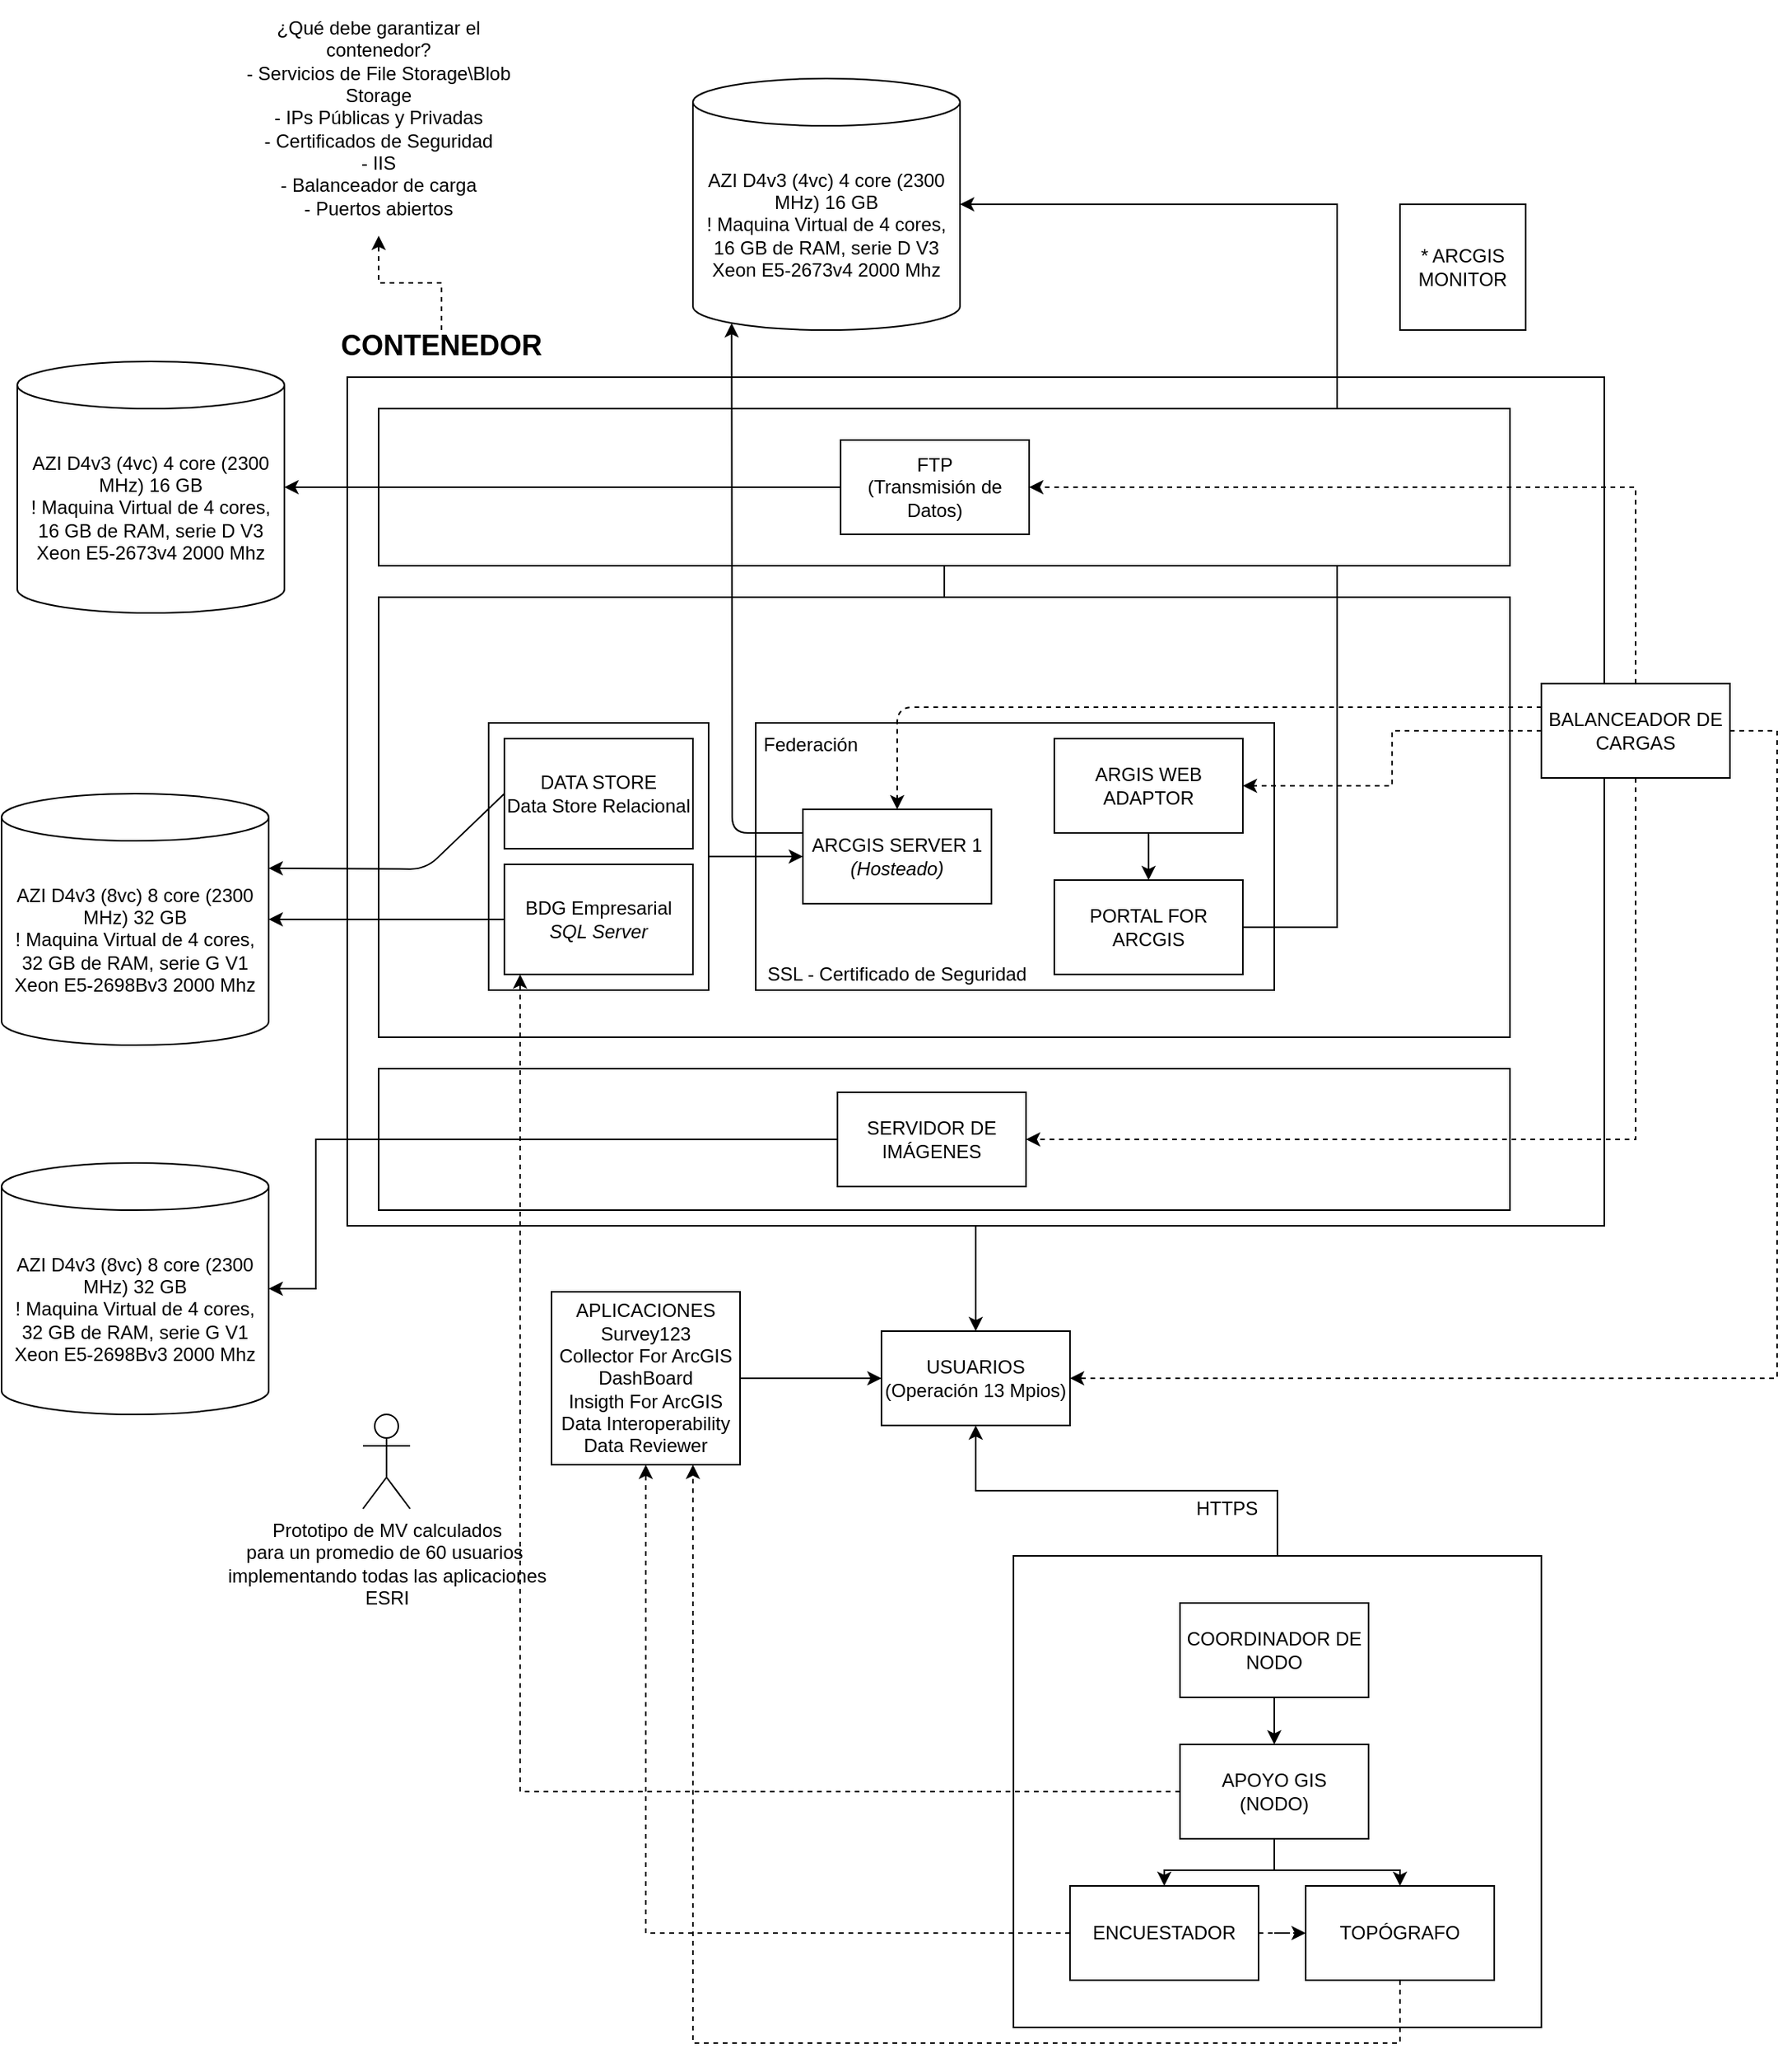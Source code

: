 <mxfile version="13.7.7" type="github">
  <diagram id="OT2ylGGXjy-A4Y0dgs6g" name="Page-1">
    <mxGraphModel dx="3174" dy="2626" grid="1" gridSize="10" guides="1" tooltips="1" connect="1" arrows="1" fold="1" page="1" pageScale="1" pageWidth="827" pageHeight="1169" math="0" shadow="0">
      <root>
        <mxCell id="0" />
        <mxCell id="1" parent="0" />
        <mxCell id="fKhNpdI1kTvp1TnhJyk3-64" style="edgeStyle=orthogonalEdgeStyle;rounded=0;orthogonalLoop=1;jettySize=auto;html=1;entryX=0.5;entryY=1;entryDx=0;entryDy=0;" edge="1" parent="1" source="fKhNpdI1kTvp1TnhJyk3-61" target="fKhNpdI1kTvp1TnhJyk3-26">
          <mxGeometry relative="1" as="geometry" />
        </mxCell>
        <mxCell id="fKhNpdI1kTvp1TnhJyk3-61" value="" style="rounded=0;whiteSpace=wrap;html=1;" vertex="1" parent="1">
          <mxGeometry x="414" y="790" width="336" height="300" as="geometry" />
        </mxCell>
        <mxCell id="fKhNpdI1kTvp1TnhJyk3-52" value="" style="whiteSpace=wrap;html=1;aspect=fixed;" vertex="1" parent="1">
          <mxGeometry x="660" y="-70" width="80" height="80" as="geometry" />
        </mxCell>
        <mxCell id="fKhNpdI1kTvp1TnhJyk3-39" style="edgeStyle=orthogonalEdgeStyle;rounded=0;orthogonalLoop=1;jettySize=auto;html=1;entryX=0.5;entryY=0;entryDx=0;entryDy=0;" edge="1" parent="1" source="fKhNpdI1kTvp1TnhJyk3-37" target="fKhNpdI1kTvp1TnhJyk3-26">
          <mxGeometry relative="1" as="geometry" />
        </mxCell>
        <mxCell id="fKhNpdI1kTvp1TnhJyk3-37" value="" style="rounded=0;whiteSpace=wrap;html=1;" vertex="1" parent="1">
          <mxGeometry x="-10" y="40" width="800" height="540" as="geometry" />
        </mxCell>
        <mxCell id="fKhNpdI1kTvp1TnhJyk3-1" value="" style="rounded=0;whiteSpace=wrap;html=1;" vertex="1" parent="1">
          <mxGeometry x="10" y="180" width="720" height="280" as="geometry" />
        </mxCell>
        <mxCell id="fKhNpdI1kTvp1TnhJyk3-17" value="" style="rounded=0;whiteSpace=wrap;html=1;" vertex="1" parent="1">
          <mxGeometry x="250" y="260" width="330" height="170" as="geometry" />
        </mxCell>
        <mxCell id="fKhNpdI1kTvp1TnhJyk3-13" style="edgeStyle=orthogonalEdgeStyle;rounded=0;orthogonalLoop=1;jettySize=auto;html=1;entryX=0;entryY=0.5;entryDx=0;entryDy=0;" edge="1" parent="1" source="fKhNpdI1kTvp1TnhJyk3-12" target="fKhNpdI1kTvp1TnhJyk3-4">
          <mxGeometry relative="1" as="geometry" />
        </mxCell>
        <mxCell id="fKhNpdI1kTvp1TnhJyk3-12" value="" style="rounded=0;whiteSpace=wrap;html=1;" vertex="1" parent="1">
          <mxGeometry x="80" y="260" width="140" height="170" as="geometry" />
        </mxCell>
        <mxCell id="fKhNpdI1kTvp1TnhJyk3-20" style="edgeStyle=orthogonalEdgeStyle;rounded=0;orthogonalLoop=1;jettySize=auto;html=1;entryX=1;entryY=0.5;entryDx=0;entryDy=0;dashed=1;" edge="1" parent="1" source="fKhNpdI1kTvp1TnhJyk3-2" target="fKhNpdI1kTvp1TnhJyk3-16">
          <mxGeometry relative="1" as="geometry" />
        </mxCell>
        <mxCell id="fKhNpdI1kTvp1TnhJyk3-73" style="edgeStyle=orthogonalEdgeStyle;rounded=0;orthogonalLoop=1;jettySize=auto;html=1;entryX=1;entryY=0.5;entryDx=0;entryDy=0;dashed=1;" edge="1" parent="1" source="fKhNpdI1kTvp1TnhJyk3-2" target="fKhNpdI1kTvp1TnhJyk3-26">
          <mxGeometry relative="1" as="geometry">
            <Array as="points">
              <mxPoint x="900" y="265" />
              <mxPoint x="900" y="677" />
            </Array>
          </mxGeometry>
        </mxCell>
        <mxCell id="fKhNpdI1kTvp1TnhJyk3-2" value="BALANCEADOR DE&lt;br&gt;CARGAS" style="rounded=0;whiteSpace=wrap;html=1;" vertex="1" parent="1">
          <mxGeometry x="750" y="235" width="120" height="60" as="geometry" />
        </mxCell>
        <mxCell id="fKhNpdI1kTvp1TnhJyk3-49" style="edgeStyle=orthogonalEdgeStyle;rounded=0;orthogonalLoop=1;jettySize=auto;html=1;entryX=1;entryY=0.5;entryDx=0;entryDy=0;entryPerimeter=0;" edge="1" parent="1" source="fKhNpdI1kTvp1TnhJyk3-3" target="fKhNpdI1kTvp1TnhJyk3-46">
          <mxGeometry relative="1" as="geometry">
            <Array as="points">
              <mxPoint x="620" y="390" />
              <mxPoint x="620" y="-70" />
            </Array>
          </mxGeometry>
        </mxCell>
        <mxCell id="fKhNpdI1kTvp1TnhJyk3-3" value="PORTAL FOR ARCGIS" style="rounded=0;whiteSpace=wrap;html=1;" vertex="1" parent="1">
          <mxGeometry x="440" y="360" width="120" height="60" as="geometry" />
        </mxCell>
        <mxCell id="fKhNpdI1kTvp1TnhJyk3-4" value="ARCGIS SERVER 1&lt;br&gt;&lt;i&gt;(Hosteado)&lt;/i&gt;" style="rounded=0;whiteSpace=wrap;html=1;" vertex="1" parent="1">
          <mxGeometry x="280" y="315" width="120" height="60" as="geometry" />
        </mxCell>
        <mxCell id="fKhNpdI1kTvp1TnhJyk3-5" value="DATA STORE&lt;br&gt;Data Store Relacional" style="rounded=0;whiteSpace=wrap;html=1;" vertex="1" parent="1">
          <mxGeometry x="90" y="270" width="120" height="70" as="geometry" />
        </mxCell>
        <mxCell id="fKhNpdI1kTvp1TnhJyk3-11" value="BDG Empresarial&lt;br&gt;&lt;i&gt;SQL Server&lt;/i&gt;" style="rounded=0;whiteSpace=wrap;html=1;" vertex="1" parent="1">
          <mxGeometry x="90" y="350" width="120" height="70" as="geometry" />
        </mxCell>
        <mxCell id="fKhNpdI1kTvp1TnhJyk3-16" value="ARGIS WEB&lt;br&gt;ADAPTOR" style="rounded=0;whiteSpace=wrap;html=1;" vertex="1" parent="1">
          <mxGeometry x="440" y="270" width="120" height="60" as="geometry" />
        </mxCell>
        <mxCell id="fKhNpdI1kTvp1TnhJyk3-18" value="Federación" style="text;html=1;strokeColor=none;fillColor=none;align=center;verticalAlign=middle;whiteSpace=wrap;rounded=0;" vertex="1" parent="1">
          <mxGeometry x="265" y="264" width="40" height="20" as="geometry" />
        </mxCell>
        <mxCell id="fKhNpdI1kTvp1TnhJyk3-19" value="" style="endArrow=classic;html=1;exitX=0.5;exitY=1;exitDx=0;exitDy=0;entryX=0.5;entryY=0;entryDx=0;entryDy=0;" edge="1" parent="1" source="fKhNpdI1kTvp1TnhJyk3-16" target="fKhNpdI1kTvp1TnhJyk3-3">
          <mxGeometry width="50" height="50" relative="1" as="geometry">
            <mxPoint x="640" y="360" as="sourcePoint" />
            <mxPoint x="690" y="310" as="targetPoint" />
          </mxGeometry>
        </mxCell>
        <mxCell id="fKhNpdI1kTvp1TnhJyk3-22" value="" style="rounded=0;whiteSpace=wrap;html=1;" vertex="1" parent="1">
          <mxGeometry x="10" y="60" width="720" height="100" as="geometry" />
        </mxCell>
        <mxCell id="fKhNpdI1kTvp1TnhJyk3-45" style="edgeStyle=orthogonalEdgeStyle;rounded=0;orthogonalLoop=1;jettySize=auto;html=1;entryX=1;entryY=0.5;entryDx=0;entryDy=0;entryPerimeter=0;" edge="1" parent="1" source="fKhNpdI1kTvp1TnhJyk3-23" target="fKhNpdI1kTvp1TnhJyk3-44">
          <mxGeometry relative="1" as="geometry" />
        </mxCell>
        <mxCell id="fKhNpdI1kTvp1TnhJyk3-23" value="FTP&lt;br&gt;(Transmisión de Datos)" style="rounded=0;whiteSpace=wrap;html=1;" vertex="1" parent="1">
          <mxGeometry x="304" y="80" width="120" height="60" as="geometry" />
        </mxCell>
        <mxCell id="fKhNpdI1kTvp1TnhJyk3-24" value="SSL - Certificado de Seguridad" style="text;html=1;strokeColor=none;fillColor=none;align=center;verticalAlign=middle;whiteSpace=wrap;rounded=0;" vertex="1" parent="1">
          <mxGeometry x="256" y="410" width="168" height="20" as="geometry" />
        </mxCell>
        <mxCell id="fKhNpdI1kTvp1TnhJyk3-25" value="" style="endArrow=none;html=1;entryX=0.5;entryY=1;entryDx=0;entryDy=0;" edge="1" parent="1" target="fKhNpdI1kTvp1TnhJyk3-22">
          <mxGeometry width="50" height="50" relative="1" as="geometry">
            <mxPoint x="370" y="180" as="sourcePoint" />
            <mxPoint x="490" y="530" as="targetPoint" />
          </mxGeometry>
        </mxCell>
        <mxCell id="fKhNpdI1kTvp1TnhJyk3-26" value="USUARIOS&lt;br&gt;(Operación 13 Mpios)" style="rounded=0;whiteSpace=wrap;html=1;" vertex="1" parent="1">
          <mxGeometry x="330" y="647" width="120" height="60" as="geometry" />
        </mxCell>
        <mxCell id="fKhNpdI1kTvp1TnhJyk3-28" value="HTTPS" style="text;html=1;strokeColor=none;fillColor=none;align=center;verticalAlign=middle;whiteSpace=wrap;rounded=0;" vertex="1" parent="1">
          <mxGeometry x="530" y="750" width="40" height="20" as="geometry" />
        </mxCell>
        <mxCell id="fKhNpdI1kTvp1TnhJyk3-30" style="edgeStyle=orthogonalEdgeStyle;rounded=0;orthogonalLoop=1;jettySize=auto;html=1;entryX=0;entryY=0.5;entryDx=0;entryDy=0;" edge="1" parent="1" source="fKhNpdI1kTvp1TnhJyk3-29" target="fKhNpdI1kTvp1TnhJyk3-26">
          <mxGeometry relative="1" as="geometry" />
        </mxCell>
        <mxCell id="fKhNpdI1kTvp1TnhJyk3-29" value="APLICACIONES&lt;br&gt;Survey123&lt;br&gt;Collector For ArcGIS&lt;br&gt;DashBoard&lt;br&gt;Insigth For ArcGIS&lt;br&gt;Data Interoperability&lt;br&gt;Data Reviewer" style="rounded=0;whiteSpace=wrap;html=1;" vertex="1" parent="1">
          <mxGeometry x="120" y="622" width="120" height="110" as="geometry" />
        </mxCell>
        <mxCell id="fKhNpdI1kTvp1TnhJyk3-31" value="" style="endArrow=classic;html=1;exitX=0;exitY=0.25;exitDx=0;exitDy=0;entryX=0.5;entryY=0;entryDx=0;entryDy=0;dashed=1;" edge="1" parent="1" source="fKhNpdI1kTvp1TnhJyk3-2" target="fKhNpdI1kTvp1TnhJyk3-4">
          <mxGeometry width="50" height="50" relative="1" as="geometry">
            <mxPoint x="540" y="250" as="sourcePoint" />
            <mxPoint x="590" y="200" as="targetPoint" />
            <Array as="points">
              <mxPoint x="340" y="250" />
            </Array>
          </mxGeometry>
        </mxCell>
        <mxCell id="fKhNpdI1kTvp1TnhJyk3-32" value="" style="rounded=0;whiteSpace=wrap;html=1;" vertex="1" parent="1">
          <mxGeometry x="10" y="480" width="720" height="90" as="geometry" />
        </mxCell>
        <mxCell id="fKhNpdI1kTvp1TnhJyk3-54" style="edgeStyle=orthogonalEdgeStyle;rounded=0;orthogonalLoop=1;jettySize=auto;html=1;" edge="1" parent="1" source="fKhNpdI1kTvp1TnhJyk3-33" target="fKhNpdI1kTvp1TnhJyk3-53">
          <mxGeometry relative="1" as="geometry">
            <Array as="points">
              <mxPoint x="-30" y="525" />
              <mxPoint x="-30" y="620" />
            </Array>
          </mxGeometry>
        </mxCell>
        <mxCell id="fKhNpdI1kTvp1TnhJyk3-33" value="SERVIDOR DE&lt;br&gt;IMÁGENES" style="rounded=0;whiteSpace=wrap;html=1;" vertex="1" parent="1">
          <mxGeometry x="302" y="495" width="120" height="60" as="geometry" />
        </mxCell>
        <mxCell id="fKhNpdI1kTvp1TnhJyk3-34" style="edgeStyle=orthogonalEdgeStyle;rounded=0;orthogonalLoop=1;jettySize=auto;html=1;entryX=1;entryY=0.5;entryDx=0;entryDy=0;dashed=1;" edge="1" parent="1" source="fKhNpdI1kTvp1TnhJyk3-2" target="fKhNpdI1kTvp1TnhJyk3-23">
          <mxGeometry relative="1" as="geometry">
            <Array as="points">
              <mxPoint x="810" y="110" />
            </Array>
          </mxGeometry>
        </mxCell>
        <mxCell id="fKhNpdI1kTvp1TnhJyk3-35" style="edgeStyle=orthogonalEdgeStyle;rounded=0;orthogonalLoop=1;jettySize=auto;html=1;exitX=0.5;exitY=1;exitDx=0;exitDy=0;entryX=1;entryY=0.5;entryDx=0;entryDy=0;dashed=1;" edge="1" parent="1" source="fKhNpdI1kTvp1TnhJyk3-2" target="fKhNpdI1kTvp1TnhJyk3-33">
          <mxGeometry relative="1" as="geometry" />
        </mxCell>
        <mxCell id="fKhNpdI1kTvp1TnhJyk3-77" style="edgeStyle=orthogonalEdgeStyle;rounded=0;orthogonalLoop=1;jettySize=auto;html=1;dashed=1;" edge="1" parent="1" source="fKhNpdI1kTvp1TnhJyk3-38" target="fKhNpdI1kTvp1TnhJyk3-75">
          <mxGeometry relative="1" as="geometry" />
        </mxCell>
        <mxCell id="fKhNpdI1kTvp1TnhJyk3-38" value="&lt;b&gt;&lt;font style=&quot;font-size: 18px&quot;&gt;CONTENEDOR&lt;/font&gt;&lt;/b&gt;" style="text;html=1;strokeColor=none;fillColor=none;align=center;verticalAlign=middle;whiteSpace=wrap;rounded=0;" vertex="1" parent="1">
          <mxGeometry x="30" y="10" width="40" height="20" as="geometry" />
        </mxCell>
        <mxCell id="fKhNpdI1kTvp1TnhJyk3-41" value="AZI D4v3 (8vc) 8 core (2300 MHz) 32 GB&lt;br&gt;! Maquina Virtual de 4 cores, 32 GB de RAM, serie G V1 Xeon E5-2698Bv3 2000 Mhz" style="shape=cylinder3;whiteSpace=wrap;html=1;boundedLbl=1;backgroundOutline=1;size=15;" vertex="1" parent="1">
          <mxGeometry x="-230" y="305" width="170" height="160" as="geometry" />
        </mxCell>
        <mxCell id="fKhNpdI1kTvp1TnhJyk3-42" value="" style="endArrow=classic;html=1;exitX=0;exitY=0.5;exitDx=0;exitDy=0;entryX=1;entryY=0.5;entryDx=0;entryDy=0;entryPerimeter=0;" edge="1" parent="1" source="fKhNpdI1kTvp1TnhJyk3-11" target="fKhNpdI1kTvp1TnhJyk3-41">
          <mxGeometry width="50" height="50" relative="1" as="geometry">
            <mxPoint x="-160" y="570" as="sourcePoint" />
            <mxPoint x="-110" y="520" as="targetPoint" />
          </mxGeometry>
        </mxCell>
        <mxCell id="fKhNpdI1kTvp1TnhJyk3-43" value="" style="endArrow=classic;html=1;exitX=0;exitY=0.5;exitDx=0;exitDy=0;entryX=1;entryY=0;entryDx=0;entryDy=47.5;entryPerimeter=0;" edge="1" parent="1" source="fKhNpdI1kTvp1TnhJyk3-5" target="fKhNpdI1kTvp1TnhJyk3-41">
          <mxGeometry width="50" height="50" relative="1" as="geometry">
            <mxPoint x="-160" y="220" as="sourcePoint" />
            <mxPoint x="-110" y="170" as="targetPoint" />
            <Array as="points">
              <mxPoint x="40" y="353" />
            </Array>
          </mxGeometry>
        </mxCell>
        <mxCell id="fKhNpdI1kTvp1TnhJyk3-44" value="AZI D4v3 (4vc) 4 core (2300 MHz) 16 GB&lt;br&gt;! Maquina Virtual de 4 cores, 16 GB de RAM, serie D V3 Xeon E5-2673v4 2000 Mhz" style="shape=cylinder3;whiteSpace=wrap;html=1;boundedLbl=1;backgroundOutline=1;size=15;" vertex="1" parent="1">
          <mxGeometry x="-220" y="30" width="170" height="160" as="geometry" />
        </mxCell>
        <mxCell id="fKhNpdI1kTvp1TnhJyk3-46" value="AZI D4v3 (4vc) 4 core (2300 MHz) 16 GB&lt;br&gt;! Maquina Virtual de 4 cores, 16 GB de RAM, serie D V3 Xeon E5-2673v4 2000 Mhz" style="shape=cylinder3;whiteSpace=wrap;html=1;boundedLbl=1;backgroundOutline=1;size=15;" vertex="1" parent="1">
          <mxGeometry x="210" y="-150" width="170" height="160" as="geometry" />
        </mxCell>
        <mxCell id="fKhNpdI1kTvp1TnhJyk3-47" value="" style="endArrow=classic;html=1;entryX=0.145;entryY=1;entryDx=0;entryDy=-4.35;entryPerimeter=0;exitX=0;exitY=0.25;exitDx=0;exitDy=0;" edge="1" parent="1" source="fKhNpdI1kTvp1TnhJyk3-4" target="fKhNpdI1kTvp1TnhJyk3-46">
          <mxGeometry width="50" height="50" relative="1" as="geometry">
            <mxPoint x="-90" y="-30" as="sourcePoint" />
            <mxPoint x="-40" y="-80" as="targetPoint" />
            <Array as="points">
              <mxPoint x="235" y="330" />
            </Array>
          </mxGeometry>
        </mxCell>
        <mxCell id="fKhNpdI1kTvp1TnhJyk3-51" value="* ARCGIS MONITOR" style="text;html=1;strokeColor=none;fillColor=none;align=center;verticalAlign=middle;whiteSpace=wrap;rounded=0;" vertex="1" parent="1">
          <mxGeometry x="680" y="-40" width="40" height="20" as="geometry" />
        </mxCell>
        <mxCell id="fKhNpdI1kTvp1TnhJyk3-53" value="AZI D4v3 (8vc) 8 core (2300 MHz) 32 GB&lt;br&gt;! Maquina Virtual de 4 cores, 32 GB de RAM, serie G V1 Xeon E5-2698Bv3 2000 Mhz" style="shape=cylinder3;whiteSpace=wrap;html=1;boundedLbl=1;backgroundOutline=1;size=15;" vertex="1" parent="1">
          <mxGeometry x="-230" y="540" width="170" height="160" as="geometry" />
        </mxCell>
        <mxCell id="fKhNpdI1kTvp1TnhJyk3-55" value="Prototipo de MV calculados&lt;br&gt;para un promedio de 60 usuarios&amp;nbsp;&lt;br&gt;implementando todas las aplicaciones&lt;br&gt;ESRI" style="shape=umlActor;verticalLabelPosition=bottom;verticalAlign=top;html=1;outlineConnect=0;" vertex="1" parent="1">
          <mxGeometry y="700" width="30" height="60" as="geometry" />
        </mxCell>
        <mxCell id="fKhNpdI1kTvp1TnhJyk3-66" style="edgeStyle=orthogonalEdgeStyle;rounded=0;orthogonalLoop=1;jettySize=auto;html=1;entryX=0.5;entryY=0;entryDx=0;entryDy=0;" edge="1" parent="1" source="fKhNpdI1kTvp1TnhJyk3-56" target="fKhNpdI1kTvp1TnhJyk3-57">
          <mxGeometry relative="1" as="geometry" />
        </mxCell>
        <mxCell id="fKhNpdI1kTvp1TnhJyk3-56" value="COORDINADOR DE NODO" style="rounded=0;whiteSpace=wrap;html=1;" vertex="1" parent="1">
          <mxGeometry x="520" y="820" width="120" height="60" as="geometry" />
        </mxCell>
        <mxCell id="fKhNpdI1kTvp1TnhJyk3-67" style="edgeStyle=orthogonalEdgeStyle;rounded=0;orthogonalLoop=1;jettySize=auto;html=1;entryX=0.5;entryY=0;entryDx=0;entryDy=0;" edge="1" parent="1" source="fKhNpdI1kTvp1TnhJyk3-57" target="fKhNpdI1kTvp1TnhJyk3-58">
          <mxGeometry relative="1" as="geometry" />
        </mxCell>
        <mxCell id="fKhNpdI1kTvp1TnhJyk3-68" style="edgeStyle=orthogonalEdgeStyle;rounded=0;orthogonalLoop=1;jettySize=auto;html=1;" edge="1" parent="1" source="fKhNpdI1kTvp1TnhJyk3-57" target="fKhNpdI1kTvp1TnhJyk3-59">
          <mxGeometry relative="1" as="geometry" />
        </mxCell>
        <mxCell id="fKhNpdI1kTvp1TnhJyk3-69" style="edgeStyle=orthogonalEdgeStyle;rounded=0;orthogonalLoop=1;jettySize=auto;html=1;dashed=1;" edge="1" parent="1" source="fKhNpdI1kTvp1TnhJyk3-57" target="fKhNpdI1kTvp1TnhJyk3-11">
          <mxGeometry relative="1" as="geometry">
            <Array as="points">
              <mxPoint x="100" y="940" />
            </Array>
          </mxGeometry>
        </mxCell>
        <mxCell id="fKhNpdI1kTvp1TnhJyk3-57" value="APOYO GIS&lt;br&gt;(NODO)" style="rounded=0;whiteSpace=wrap;html=1;" vertex="1" parent="1">
          <mxGeometry x="520" y="910" width="120" height="60" as="geometry" />
        </mxCell>
        <mxCell id="fKhNpdI1kTvp1TnhJyk3-70" style="edgeStyle=orthogonalEdgeStyle;rounded=0;orthogonalLoop=1;jettySize=auto;html=1;entryX=0.5;entryY=1;entryDx=0;entryDy=0;dashed=1;" edge="1" parent="1" source="fKhNpdI1kTvp1TnhJyk3-58" target="fKhNpdI1kTvp1TnhJyk3-29">
          <mxGeometry relative="1" as="geometry" />
        </mxCell>
        <mxCell id="fKhNpdI1kTvp1TnhJyk3-72" value="" style="edgeStyle=orthogonalEdgeStyle;rounded=0;orthogonalLoop=1;jettySize=auto;html=1;dashed=1;" edge="1" parent="1" source="fKhNpdI1kTvp1TnhJyk3-58" target="fKhNpdI1kTvp1TnhJyk3-59">
          <mxGeometry relative="1" as="geometry" />
        </mxCell>
        <mxCell id="fKhNpdI1kTvp1TnhJyk3-58" value="ENCUESTADOR" style="rounded=0;whiteSpace=wrap;html=1;" vertex="1" parent="1">
          <mxGeometry x="450" y="1000" width="120" height="60" as="geometry" />
        </mxCell>
        <mxCell id="fKhNpdI1kTvp1TnhJyk3-71" style="edgeStyle=orthogonalEdgeStyle;rounded=0;orthogonalLoop=1;jettySize=auto;html=1;entryX=0.75;entryY=1;entryDx=0;entryDy=0;dashed=1;" edge="1" parent="1" source="fKhNpdI1kTvp1TnhJyk3-59" target="fKhNpdI1kTvp1TnhJyk3-29">
          <mxGeometry relative="1" as="geometry">
            <Array as="points">
              <mxPoint x="660" y="1100" />
              <mxPoint x="210" y="1100" />
            </Array>
          </mxGeometry>
        </mxCell>
        <mxCell id="fKhNpdI1kTvp1TnhJyk3-59" value="TOPÓGRAFO" style="rounded=0;whiteSpace=wrap;html=1;" vertex="1" parent="1">
          <mxGeometry x="600" y="1000" width="120" height="60" as="geometry" />
        </mxCell>
        <mxCell id="fKhNpdI1kTvp1TnhJyk3-75" value="¿Qué debe garantizar el contenedor?&lt;br&gt;- Servicios de File Storage\Blob Storage&lt;br&gt;- IPs Públicas y Privadas&lt;br&gt;- Certificados de Seguridad&lt;br&gt;- IIS&lt;br&gt;- Balanceador de carga&lt;br&gt;- Puertos abiertos" style="text;html=1;strokeColor=none;fillColor=none;align=center;verticalAlign=middle;whiteSpace=wrap;rounded=0;" vertex="1" parent="1">
          <mxGeometry x="-80" y="-200" width="180" height="150" as="geometry" />
        </mxCell>
      </root>
    </mxGraphModel>
  </diagram>
</mxfile>

